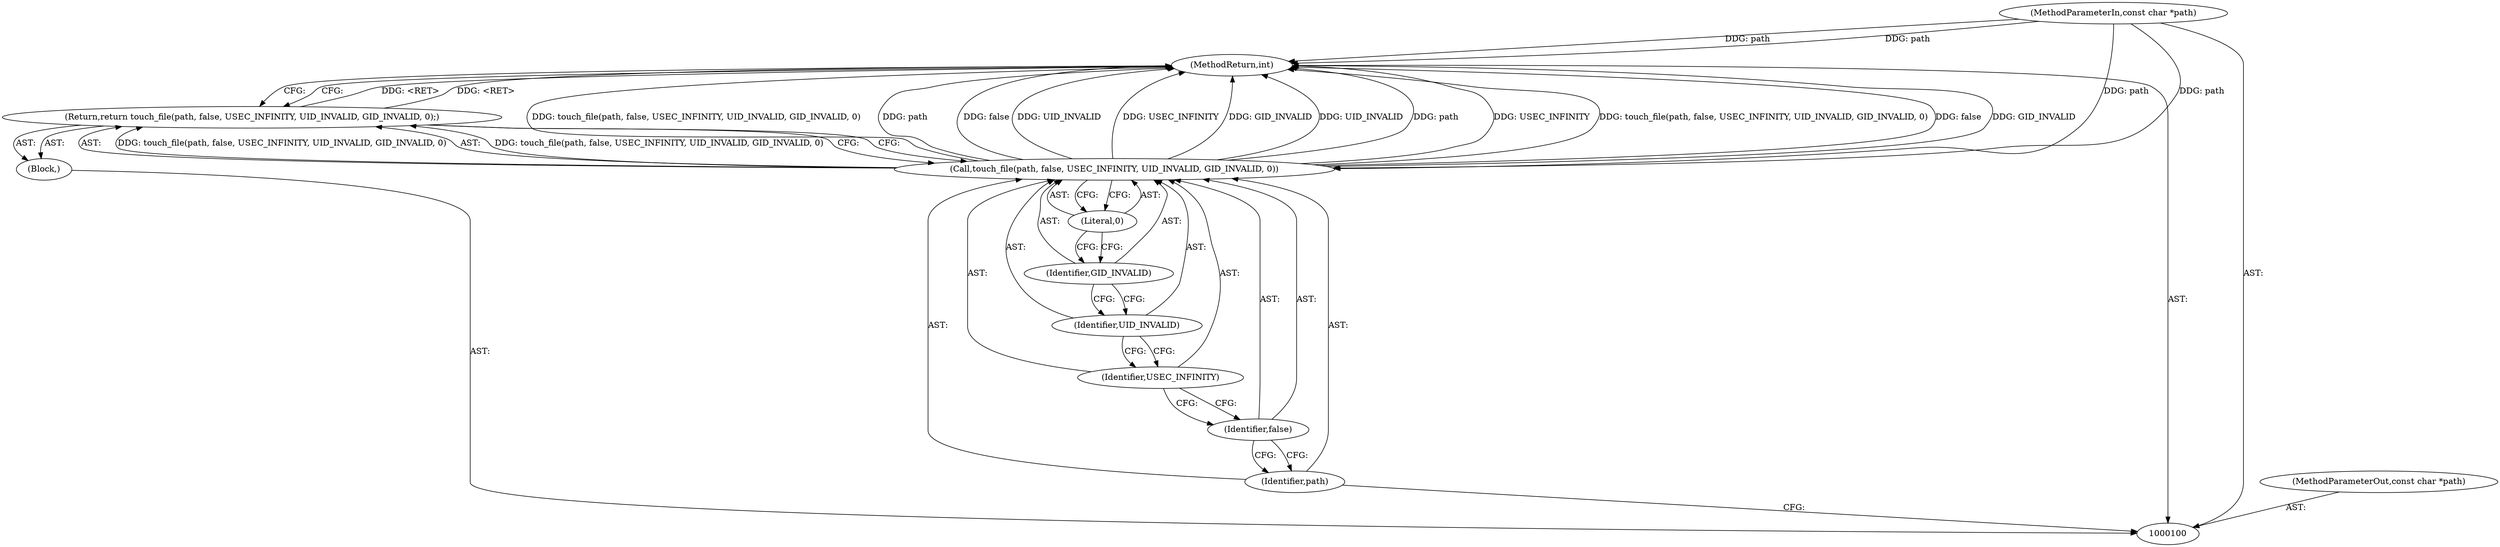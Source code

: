 digraph "1_systemd_ee735086f8670be1591fa9593e80dd60163a7a2f" {
"1000111" [label="(MethodReturn,int)"];
"1000101" [label="(MethodParameterIn,const char *path)"];
"1000126" [label="(MethodParameterOut,const char *path)"];
"1000102" [label="(Block,)"];
"1000104" [label="(Call,touch_file(path, false, USEC_INFINITY, UID_INVALID, GID_INVALID, 0))"];
"1000105" [label="(Identifier,path)"];
"1000106" [label="(Identifier,false)"];
"1000107" [label="(Identifier,USEC_INFINITY)"];
"1000108" [label="(Identifier,UID_INVALID)"];
"1000109" [label="(Identifier,GID_INVALID)"];
"1000103" [label="(Return,return touch_file(path, false, USEC_INFINITY, UID_INVALID, GID_INVALID, 0);)"];
"1000110" [label="(Literal,0)"];
"1000111" -> "1000100"  [label="AST: "];
"1000111" -> "1000103"  [label="CFG: "];
"1000104" -> "1000111"  [label="DDG: UID_INVALID"];
"1000104" -> "1000111"  [label="DDG: USEC_INFINITY"];
"1000104" -> "1000111"  [label="DDG: touch_file(path, false, USEC_INFINITY, UID_INVALID, GID_INVALID, 0)"];
"1000104" -> "1000111"  [label="DDG: path"];
"1000104" -> "1000111"  [label="DDG: false"];
"1000104" -> "1000111"  [label="DDG: GID_INVALID"];
"1000101" -> "1000111"  [label="DDG: path"];
"1000103" -> "1000111"  [label="DDG: <RET>"];
"1000101" -> "1000100"  [label="AST: "];
"1000101" -> "1000111"  [label="DDG: path"];
"1000101" -> "1000104"  [label="DDG: path"];
"1000126" -> "1000100"  [label="AST: "];
"1000102" -> "1000100"  [label="AST: "];
"1000103" -> "1000102"  [label="AST: "];
"1000104" -> "1000103"  [label="AST: "];
"1000104" -> "1000110"  [label="CFG: "];
"1000105" -> "1000104"  [label="AST: "];
"1000106" -> "1000104"  [label="AST: "];
"1000107" -> "1000104"  [label="AST: "];
"1000108" -> "1000104"  [label="AST: "];
"1000109" -> "1000104"  [label="AST: "];
"1000110" -> "1000104"  [label="AST: "];
"1000103" -> "1000104"  [label="CFG: "];
"1000104" -> "1000111"  [label="DDG: UID_INVALID"];
"1000104" -> "1000111"  [label="DDG: USEC_INFINITY"];
"1000104" -> "1000111"  [label="DDG: touch_file(path, false, USEC_INFINITY, UID_INVALID, GID_INVALID, 0)"];
"1000104" -> "1000111"  [label="DDG: path"];
"1000104" -> "1000111"  [label="DDG: false"];
"1000104" -> "1000111"  [label="DDG: GID_INVALID"];
"1000104" -> "1000103"  [label="DDG: touch_file(path, false, USEC_INFINITY, UID_INVALID, GID_INVALID, 0)"];
"1000101" -> "1000104"  [label="DDG: path"];
"1000105" -> "1000104"  [label="AST: "];
"1000105" -> "1000100"  [label="CFG: "];
"1000106" -> "1000105"  [label="CFG: "];
"1000106" -> "1000104"  [label="AST: "];
"1000106" -> "1000105"  [label="CFG: "];
"1000107" -> "1000106"  [label="CFG: "];
"1000107" -> "1000104"  [label="AST: "];
"1000107" -> "1000106"  [label="CFG: "];
"1000108" -> "1000107"  [label="CFG: "];
"1000108" -> "1000104"  [label="AST: "];
"1000108" -> "1000107"  [label="CFG: "];
"1000109" -> "1000108"  [label="CFG: "];
"1000109" -> "1000104"  [label="AST: "];
"1000109" -> "1000108"  [label="CFG: "];
"1000110" -> "1000109"  [label="CFG: "];
"1000103" -> "1000102"  [label="AST: "];
"1000103" -> "1000104"  [label="CFG: "];
"1000104" -> "1000103"  [label="AST: "];
"1000111" -> "1000103"  [label="CFG: "];
"1000103" -> "1000111"  [label="DDG: <RET>"];
"1000104" -> "1000103"  [label="DDG: touch_file(path, false, USEC_INFINITY, UID_INVALID, GID_INVALID, 0)"];
"1000110" -> "1000104"  [label="AST: "];
"1000110" -> "1000109"  [label="CFG: "];
"1000104" -> "1000110"  [label="CFG: "];
}
